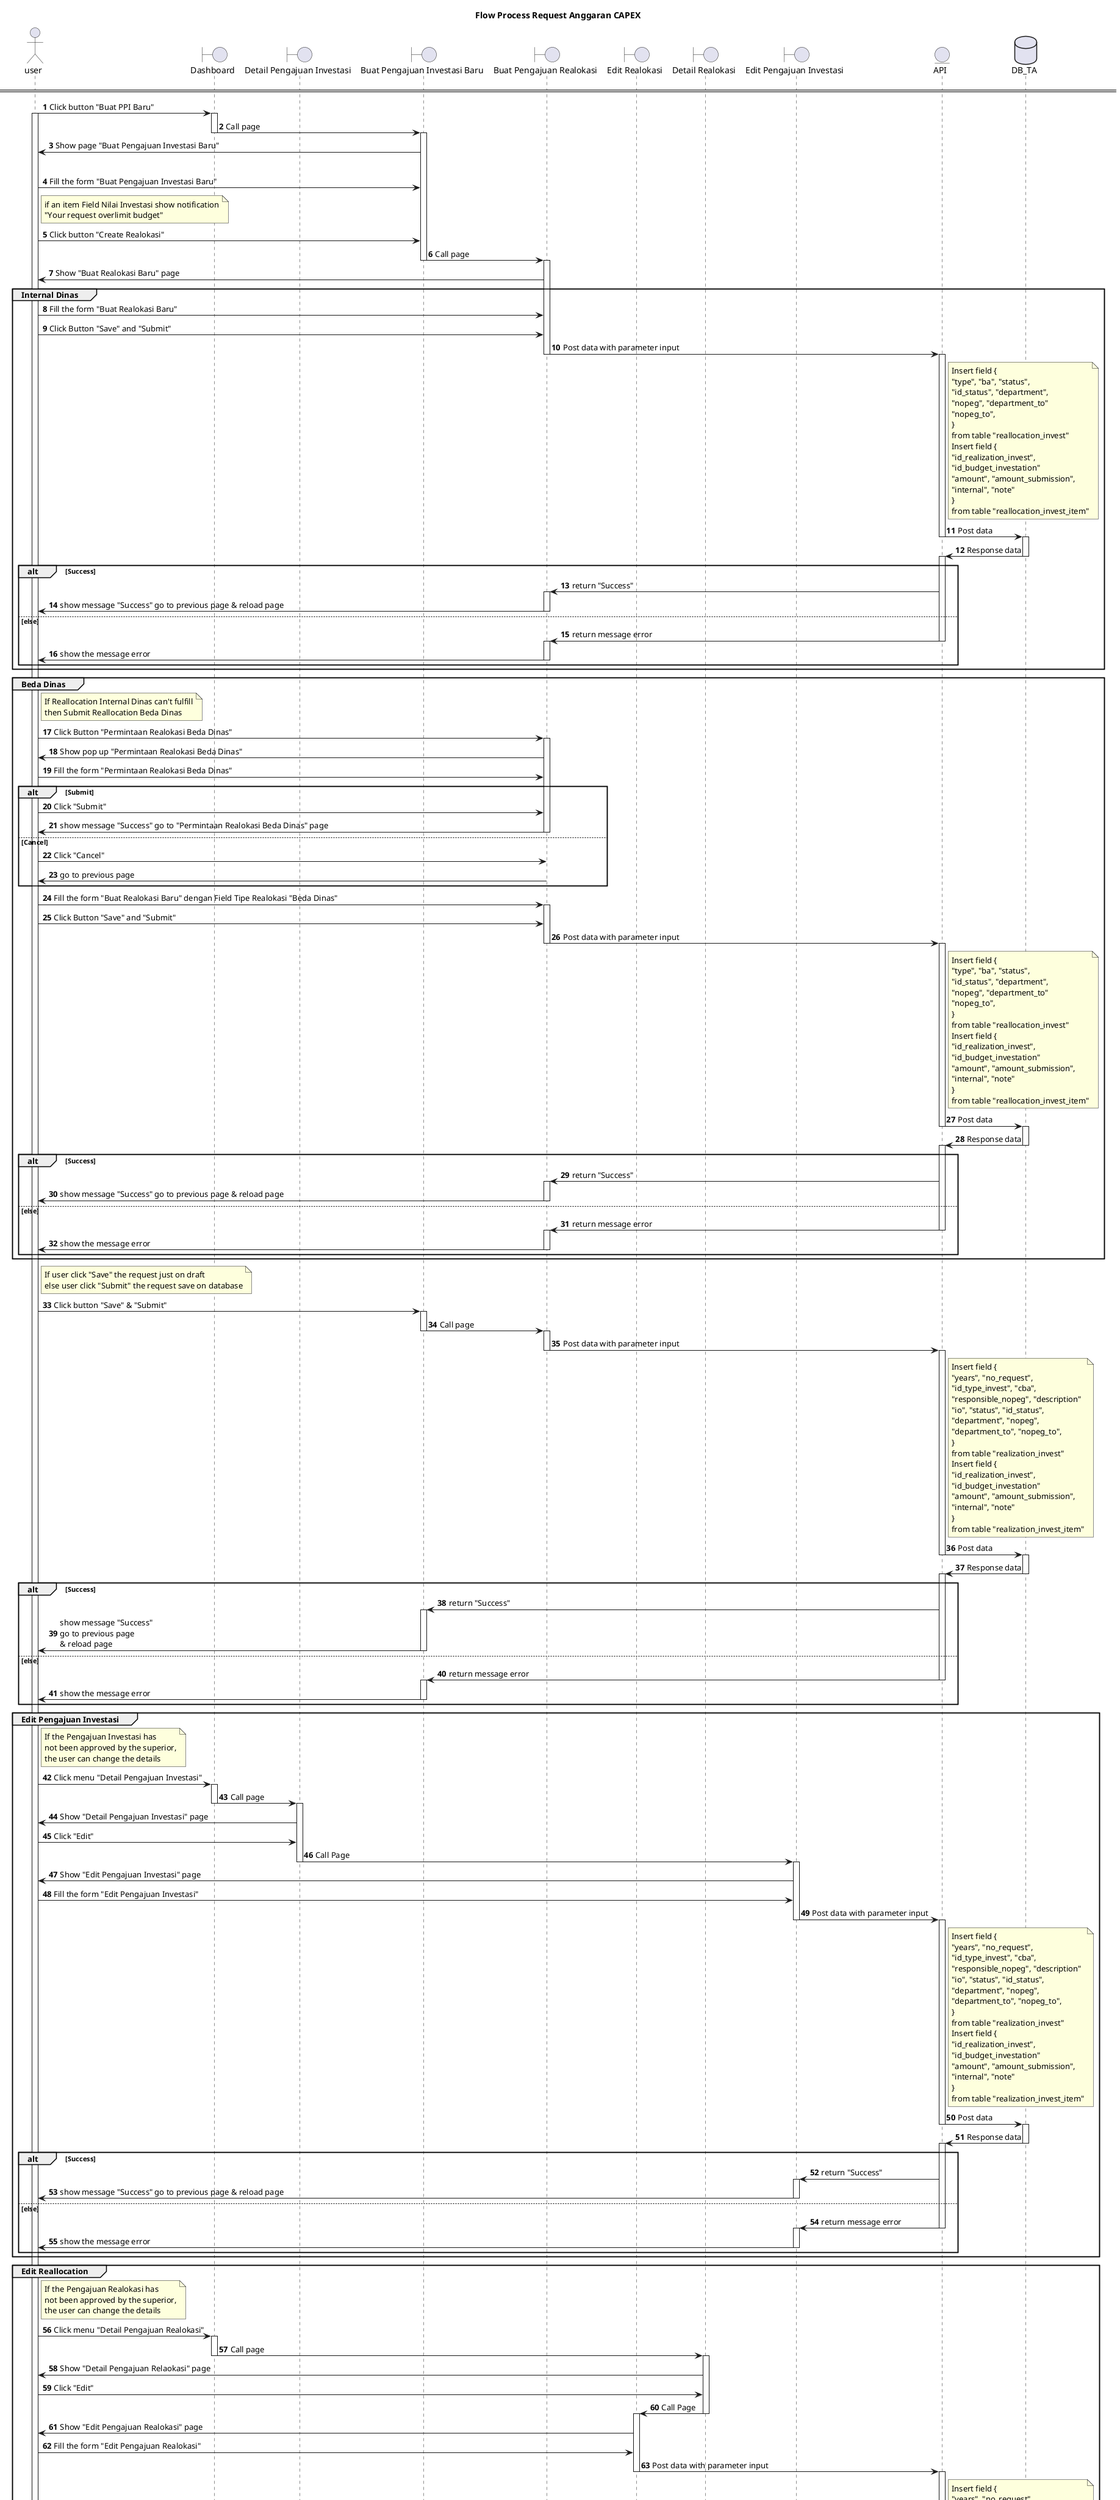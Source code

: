 @startuml TA
title "Flow Process Request Anggaran CAPEX"

actor user
boundary "Dashboard" as ui
boundary "Detail Pengajuan Investasi" as ui1
boundary "Buat Pengajuan Investasi Baru" as ui2
boundary "Buat Pengajuan Realokasi" as ui3
boundary "Edit Realokasi" as ui4
boundary "Detail Realokasi" as ui5
boundary "Edit Pengajuan Investasi" as ui6
entity "API" as api
database "DB_TA" as DB_TA

autonumber

====



user -> ui : Click button "Buat PPI Baru"
activate user
activate ui
ui -> ui2 : Call page
deactivate ui
activate ui2
ui2 -> user : Show page "Buat Pengajuan Investasi Baru"
alt Overlimit Budget
    user -> ui2 : Fill the form "Buat Pengajuan Investasi Baru"
    note right of user
        if an item Field Nilai Investasi show notification
        "Your request overlimit budget"
    end note
    user -> ui2 : Click button "Create Realokasi"
    ui2 -> ui3 : Call page
    deactivate ui2
    activate ui3
    ui3 -> user : Show "Buat Realokasi Baru" page
    group Internal Dinas
        user -> ui3 : Fill the form "Buat Realokasi Baru"
        user -> ui3 : Click Button "Save" and "Submit"
        ui3 -> api : Post data with parameter input
        deactivate ui3
        deactivate ui2
        activate api
        note right of api
            Insert field {
            "type", "ba", "status",
            "id_status", "department",
            "nopeg", "department_to"
            "nopeg_to",
            }
            from table "reallocation_invest"
            Insert field {
            "id_realization_invest",
            "id_budget_investation"
            "amount", "amount_submission",
            "internal", "note"
            }
            from table "reallocation_invest_item"
        endnote
        api -> DB_TA : Post data
        deactivate api
        activate DB_TA
        DB_TA -> api : Response data
        deactivate DB_TA
        activate api
        alt Success
            ui3 <- api : return "Success"
            activate ui3
            user <- ui3 : show message "Success" go to previous page & reload page
            deactivate ui3
        else else
            ui3 <- api : return message error
            deactivate api
            activate ui3
            user <- ui3 : show the message error
            deactivate ui3
        end
    end
    group Beda Dinas
        activate ui3
        note right of user
            If Reallocation Internal Dinas can't fulfill
            then Submit Reallocation Beda Dinas
        endnote
        activate ui3
        user -> ui3 : Click Button "Permintaan Realokasi Beda Dinas"
        activate ui3
        ui3 -> user : Show pop up "Permintaan Realokasi Beda Dinas"
        user -> ui3 : Fill the form "Permintaan Realokasi Beda Dinas"
        alt Submit
            user -> ui3 : Click "Submit"
            user <- ui3 : show message "Success" go to "Permintaan Realokasi Beda Dinas" page
            deactivate ui3
        else Cancel
            user -> ui3 : Click "Cancel"
            user <- ui3 : go to previous page
            deactivate ui3
        end
        activate ui3
        user -> ui3 : Fill the form "Buat Realokasi Baru" dengan Field Tipe Realokasi "Beda Dinas"
        activate ui3
        user -> ui3 : Click Button "Save" and "Submit"
        ui3 -> api : Post data with parameter input
        deactivate ui3
        deactivate ui3
        activate api
        note right of api
            Insert field {
            "type", "ba", "status",
            "id_status", "department",
            "nopeg", "department_to"
            "nopeg_to", 
            }
            from table "reallocation_invest"
            Insert field {
            "id_realization_invest",
            "id_budget_investation"
            "amount", "amount_submission",
            "internal", "note"
            }
            from table "reallocation_invest_item"
        endnote
        api -> DB_TA : Post data
        deactivate api
        activate DB_TA
        DB_TA -> api : Response data
        deactivate DB_TA
        activate api
        alt Success
            ui3 <- api : return "Success"
            activate ui3
            user <- ui3 : show message "Success" go to previous page & reload page
            deactivate ui3
        else else
            ui3 <- api : return message error
            deactivate api
            activate ui3
            user <- ui3 : show the message error
            deactivate ui3
        end

    end
    note right of user
        If user click "Save" the request just on draft
        else user click "Submit" the request save on database
    endnote
    user -> ui2 : Click button "Save" & "Submit"
    activate ui2
    ui2 -> ui3 : Call page
    deactivate ui2
    activate ui3
    ui3 -> api : Post data with parameter input
    deactivate ui3
    activate api
    note right of api
        Insert field {
        "years", "no_request",
        "id_type_invest", "cba",
        "responsible_nopeg", "description"
        "io", "status", "id_status",
        "department", "nopeg",
        "department_to", "nopeg_to",
        }
        from table "realization_invest"
        Insert field {
        "id_realization_invest",
        "id_budget_investation"
        "amount", "amount_submission",
        "internal", "note"
        }
        from table "realization_invest_item"
    endnote
    api -> DB_TA : Post data
    deactivate api
    activate DB_TA
    DB_TA -> api : Response data
    deactivate DB_TA
    activate api
    alt Success
        ui2 <- api : return "Success"
        activate ui2
        user <- ui2 : show message "Success" \ngo to previous page\n& reload page
        deactivate ui2
    else else
        ui2 <- api : return message error
        deactivate api
        activate ui2
        user <- ui2 : show the message error
        deactivate ui2
    end
    group Edit Pengajuan Investasi
        note right of user
            If the Pengajuan Investasi has
            not been approved by the superior,
            the user can change the details
        end note
        user -> ui : Click menu "Detail Pengajuan Investasi"
        activate ui
        ui -> ui1 : Call page
        deactivate ui
        activate ui1
        ui1 -> user : Show "Detail Pengajuan Investasi" page
        user -> ui1 : Click "Edit"
        ui1 -> ui6 : Call Page
        deactivate ui1
        activate ui6
        ui6 -> user : Show "Edit Pengajuan Investasi" page
        user -> ui6 : Fill the form "Edit Pengajuan Investasi"
        ui6 -> api : Post data with parameter input
        deactivate ui6
        activate api
        note right of api
            Insert field {
            "years", "no_request",
            "id_type_invest", "cba",
            "responsible_nopeg", "description"
            "io", "status", "id_status",
            "department", "nopeg",
            "department_to", "nopeg_to",
            }
            from table "realization_invest"
            Insert field {
            "id_realization_invest",
            "id_budget_investation"
            "amount", "amount_submission",
            "internal", "note"
            }
            from table "realization_invest_item"
        endnote
        api -> DB_TA : Post data
        deactivate api
        activate DB_TA
        DB_TA -> api : Response data
        deactivate DB_TA
        activate api
        alt Success
            ui6 <- api : return "Success"
            activate ui6
            user <- ui6 : show message "Success" go to previous page & reload page
            deactivate ui6
        else else
            ui6 <- api : return message error
            deactivate api
            activate ui6
            user <- ui6 : show the message error
            deactivate ui6
        end
    end
    group Edit Reallocation
        note right of user
            If the Pengajuan Realokasi has
            not been approved by the superior,
            the user can change the details
        end note
        user -> ui : Click menu "Detail Pengajuan Realokasi"
        activate ui
        ui -> ui5 : Call page
        deactivate ui
        activate ui5
        ui5 -> user : Show "Detail Pengajuan Relaokasi" page
        user -> ui5 : Click "Edit"
        ui5 -> ui4 : Call Page
        deactivate ui5
        activate ui4
        ui4 -> user : Show "Edit Pengajuan Realokasi" page
        user -> ui4 : Fill the form "Edit Pengajuan Realokasi"
        ui4 -> api : Post data with parameter input
        deactivate ui4
        activate api
        note right of api
            Insert field {
            "years", "no_request",
            "id_type_invest", "cba",
            "responsible_nopeg", "description"
            "io", "status", "id_status",
            "department", "nopeg",
            "department_to", "nopeg_to",
            }
            from table "realization_invest"
            Insert field {
            "id_realization_invest",
            "id_budget_investation"
            "amount", "amount_submission",
            "internal", "note"
            }
            from table "realization_invest_item"
        endnote
        api -> DB_TA : Post data
        deactivate api
        activate DB_TA
        DB_TA -> api : Response data
        deactivate DB_TA
        activate api
        alt Success
            ui4 <- api : return "Success"
            activate ui4
            user <- ui4 : show message "Success" go to previous page & reload page
            deactivate ui4
        else else
            ui4 <- api : return message error
            deactivate api
            activate ui4
            user <- ui4 : show the message error
            deactivate ui4
        end
    end
    group onClick button Back
        user -> ui : click button "Back"
        activate ui
        user <- ui : Cancel form & go to previous page
        deactivate ui
    end

    @enduml